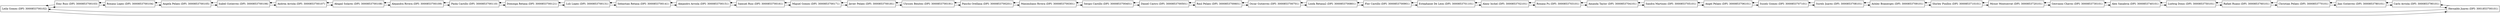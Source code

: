 digraph Clientes {
    rankdir=LR;
    node [shape=record];
    "Leila Gomez (DPI: 3000853700102)" [label="Leila Gomez (DPI: 3000853700102)"];
    "Leila Gomez (DPI: 3000853700102)" -> "Emy Ruiz (DPI: 3000853700103)" ;
    "Emy Ruiz (DPI: 3000853700103)" [label="Emy Ruiz (DPI: 3000853700103)"];
    "Emy Ruiz (DPI: 3000853700103)" -> "Roxana Lopez (DPI: 3000853700104)" ;
    "Emy Ruiz (DPI: 3000853700103)" -> "Leila Gomez (DPI: 3000853700102)" ;
    "Roxana Lopez (DPI: 3000853700104)" [label="Roxana Lopez (DPI: 3000853700104)"];
    "Roxana Lopez (DPI: 3000853700104)" -> "Angela Pelaez (DPI: 3000853700105)" ;
    "Roxana Lopez (DPI: 3000853700104)" -> "Emy Ruiz (DPI: 3000853700103)" ;
    "Angela Pelaez (DPI: 3000853700105)" [label="Angela Pelaez (DPI: 3000853700105)"];
    "Angela Pelaez (DPI: 3000853700105)" -> "Isabel Gutierrez (DPI: 3000853700106)" ;
    "Angela Pelaez (DPI: 3000853700105)" -> "Roxana Lopez (DPI: 3000853700104)" ;
    "Isabel Gutierrez (DPI: 3000853700106)" [label="Isabel Gutierrez (DPI: 3000853700106)"];
    "Isabel Gutierrez (DPI: 3000853700106)" -> "Andrea Arriola (DPI: 3000853700107)" ;
    "Isabel Gutierrez (DPI: 3000853700106)" -> "Angela Pelaez (DPI: 3000853700105)" ;
    "Andrea Arriola (DPI: 3000853700107)" [label="Andrea Arriola (DPI: 3000853700107)"];
    "Andrea Arriola (DPI: 3000853700107)" -> "Abigail Solares (DPI: 3000853700108)" ;
    "Andrea Arriola (DPI: 3000853700107)" -> "Isabel Gutierrez (DPI: 3000853700106)" ;
    "Abigail Solares (DPI: 3000853700108)" [label="Abigail Solares (DPI: 3000853700108)"];
    "Abigail Solares (DPI: 3000853700108)" -> "Alejandra Rivera (DPI: 3000853700109)" ;
    "Abigail Solares (DPI: 3000853700108)" -> "Andrea Arriola (DPI: 3000853700107)" ;
    "Alejandra Rivera (DPI: 3000853700109)" [label="Alejandra Rivera (DPI: 3000853700109)"];
    "Alejandra Rivera (DPI: 3000853700109)" -> "Paola Castillo (DPI: 3000853700110)" ;
    "Alejandra Rivera (DPI: 3000853700109)" -> "Abigail Solares (DPI: 3000853700108)" ;
    "Paola Castillo (DPI: 3000853700110)" [label="Paola Castillo (DPI: 3000853700110)"];
    "Paola Castillo (DPI: 3000853700110)" -> "Dominga Retana (DPI: 3000853700121)" ;
    "Paola Castillo (DPI: 3000853700110)" -> "Alejandra Rivera (DPI: 3000853700109)" ;
    "Dominga Retana (DPI: 3000853700121)" [label="Dominga Retana (DPI: 3000853700121)"];
    "Dominga Retana (DPI: 3000853700121)" -> "Luli Lopez (DPI: 3000853700131)" ;
    "Dominga Retana (DPI: 3000853700121)" -> "Paola Castillo (DPI: 3000853700110)" ;
    "Luli Lopez (DPI: 3000853700131)" [label="Luli Lopez (DPI: 3000853700131)"];
    "Luli Lopez (DPI: 3000853700131)" -> "Sebastian Retana (DPI: 3000853700141)" ;
    "Luli Lopez (DPI: 3000853700131)" -> "Dominga Retana (DPI: 3000853700121)" ;
    "Sebastian Retana (DPI: 3000853700141)" [label="Sebastian Retana (DPI: 3000853700141)"];
    "Sebastian Retana (DPI: 3000853700141)" -> "Alejandro Arriola (DPI: 3000853700151)" ;
    "Sebastian Retana (DPI: 3000853700141)" -> "Luli Lopez (DPI: 3000853700131)" ;
    "Alejandro Arriola (DPI: 3000853700151)" [label="Alejandro Arriola (DPI: 3000853700151)"];
    "Alejandro Arriola (DPI: 3000853700151)" -> "Samuel Ruiz (DPI: 3000853700161)" ;
    "Alejandro Arriola (DPI: 3000853700151)" -> "Sebastian Retana (DPI: 3000853700141)" ;
    "Samuel Ruiz (DPI: 3000853700161)" [label="Samuel Ruiz (DPI: 3000853700161)"];
    "Samuel Ruiz (DPI: 3000853700161)" -> "Miguel Gomez (DPI: 3000853700171)" ;
    "Samuel Ruiz (DPI: 3000853700161)" -> "Alejandro Arriola (DPI: 3000853700151)" ;
    "Miguel Gomez (DPI: 3000853700171)" [label="Miguel Gomez (DPI: 3000853700171)"];
    "Miguel Gomez (DPI: 3000853700171)" -> "Javier Pelaez (DPI: 3000853700181)" ;
    "Miguel Gomez (DPI: 3000853700171)" -> "Samuel Ruiz (DPI: 3000853700161)" ;
    "Javier Pelaez (DPI: 3000853700181)" [label="Javier Pelaez (DPI: 3000853700181)"];
    "Javier Pelaez (DPI: 3000853700181)" -> "Ulysses Benitez (DPI: 3000853700191)" ;
    "Javier Pelaez (DPI: 3000853700181)" -> "Miguel Gomez (DPI: 3000853700171)" ;
    "Ulysses Benitez (DPI: 3000853700191)" [label="Ulysses Benitez (DPI: 3000853700191)"];
    "Ulysses Benitez (DPI: 3000853700191)" -> "Pancho Orellana (DPI: 3000853700201)" ;
    "Ulysses Benitez (DPI: 3000853700191)" -> "Javier Pelaez (DPI: 3000853700181)" ;
    "Pancho Orellana (DPI: 3000853700201)" [label="Pancho Orellana (DPI: 3000853700201)"];
    "Pancho Orellana (DPI: 3000853700201)" -> "Maximiliano Rivera (DPI: 3000853700301)" ;
    "Pancho Orellana (DPI: 3000853700201)" -> "Ulysses Benitez (DPI: 3000853700191)" ;
    "Maximiliano Rivera (DPI: 3000853700301)" [label="Maximiliano Rivera (DPI: 3000853700301)"];
    "Maximiliano Rivera (DPI: 3000853700301)" -> "Sergio Castillo (DPI: 3000853700401)" ;
    "Maximiliano Rivera (DPI: 3000853700301)" -> "Pancho Orellana (DPI: 3000853700201)" ;
    "Sergio Castillo (DPI: 3000853700401)" [label="Sergio Castillo (DPI: 3000853700401)"];
    "Sergio Castillo (DPI: 3000853700401)" -> "Daniel Castro (DPI: 3000853700501)" ;
    "Sergio Castillo (DPI: 3000853700401)" -> "Maximiliano Rivera (DPI: 3000853700301)" ;
    "Daniel Castro (DPI: 3000853700501)" [label="Daniel Castro (DPI: 3000853700501)"];
    "Daniel Castro (DPI: 3000853700501)" -> "Raul Pelaez (DPI: 3000853700601)" ;
    "Daniel Castro (DPI: 3000853700501)" -> "Sergio Castillo (DPI: 3000853700401)" ;
    "Raul Pelaez (DPI: 3000853700601)" [label="Raul Pelaez (DPI: 3000853700601)"];
    "Raul Pelaez (DPI: 3000853700601)" -> "Oscar Gutierrez (DPI: 3000853700701)" ;
    "Raul Pelaez (DPI: 3000853700601)" -> "Daniel Castro (DPI: 3000853700501)" ;
    "Oscar Gutierrez (DPI: 3000853700701)" [label="Oscar Gutierrez (DPI: 3000853700701)"];
    "Oscar Gutierrez (DPI: 3000853700701)" -> "Linda Retana2 (DPI: 3000853700801)" ;
    "Oscar Gutierrez (DPI: 3000853700701)" -> "Raul Pelaez (DPI: 3000853700601)" ;
    "Linda Retana2 (DPI: 3000853700801)" [label="Linda Retana2 (DPI: 3000853700801)"];
    "Linda Retana2 (DPI: 3000853700801)" -> "Flor Castillo (DPI: 3000853700901)" ;
    "Linda Retana2 (DPI: 3000853700801)" -> "Oscar Gutierrez (DPI: 3000853700701)" ;
    "Flor Castillo (DPI: 3000853700901)" [label="Flor Castillo (DPI: 3000853700901)"];
    "Flor Castillo (DPI: 3000853700901)" -> "Estephanie De Leon (DPI: 3000853701101)" ;
    "Flor Castillo (DPI: 3000853700901)" -> "Linda Retana2 (DPI: 3000853700801)" ;
    "Estephanie De Leon (DPI: 3000853701101)" [label="Estephanie De Leon (DPI: 3000853701101)"];
    "Estephanie De Leon (DPI: 3000853701101)" -> "Alany Ixchel (DPI: 3000853702101)" ;
    "Estephanie De Leon (DPI: 3000853701101)" -> "Flor Castillo (DPI: 3000853700901)" ;
    "Alany Ixchel (DPI: 3000853702101)" [label="Alany Ixchel (DPI: 3000853702101)"];
    "Alany Ixchel (DPI: 3000853702101)" -> "Roxana Pu (DPI: 3000853703101)" ;
    "Alany Ixchel (DPI: 3000853702101)" -> "Estephanie De Leon (DPI: 3000853701101)" ;
    "Roxana Pu (DPI: 3000853703101)" [label="Roxana Pu (DPI: 3000853703101)"];
    "Roxana Pu (DPI: 3000853703101)" -> "Amanda Taylor (DPI: 3000853704101)" ;
    "Roxana Pu (DPI: 3000853703101)" -> "Alany Ixchel (DPI: 3000853702101)" ;
    "Amanda Taylor (DPI: 3000853704101)" [label="Amanda Taylor (DPI: 3000853704101)"];
    "Amanda Taylor (DPI: 3000853704101)" -> "Sandra Martinez (DPI: 3000853705101)" ;
    "Amanda Taylor (DPI: 3000853704101)" -> "Roxana Pu (DPI: 3000853703101)" ;
    "Sandra Martinez (DPI: 3000853705101)" [label="Sandra Martinez (DPI: 3000853705101)"];
    "Sandra Martinez (DPI: 3000853705101)" -> "Angel Pelaez (DPI: 3000853706101)" ;
    "Sandra Martinez (DPI: 3000853705101)" -> "Amanda Taylor (DPI: 3000853704101)" ;
    "Angel Pelaez (DPI: 3000853706101)" [label="Angel Pelaez (DPI: 3000853706101)"];
    "Angel Pelaez (DPI: 3000853706101)" -> "Susely Gomez (DPI: 3000853707101)" ;
    "Angel Pelaez (DPI: 3000853706101)" -> "Sandra Martinez (DPI: 3000853705101)" ;
    "Susely Gomez (DPI: 3000853707101)" [label="Susely Gomez (DPI: 3000853707101)"];
    "Susely Gomez (DPI: 3000853707101)" -> "Surely Juarez (DPI: 3000853708101)" ;
    "Susely Gomez (DPI: 3000853707101)" -> "Angel Pelaez (DPI: 3000853706101)" ;
    "Surely Juarez (DPI: 3000853708101)" [label="Surely Juarez (DPI: 3000853708101)"];
    "Surely Juarez (DPI: 3000853708101)" -> "Ashley Boanerges (DPI: 3000853709101)" ;
    "Surely Juarez (DPI: 3000853708101)" -> "Susely Gomez (DPI: 3000853707101)" ;
    "Ashley Boanerges (DPI: 3000853709101)" [label="Ashley Boanerges (DPI: 3000853709101)"];
    "Ashley Boanerges (DPI: 3000853709101)" -> "Shirley Pinillos (DPI: 3000853710101)" ;
    "Ashley Boanerges (DPI: 3000853709101)" -> "Surely Juarez (DPI: 3000853708101)" ;
    "Shirley Pinillos (DPI: 3000853710101)" [label="Shirley Pinillos (DPI: 3000853710101)"];
    "Shirley Pinillos (DPI: 3000853710101)" -> "Mynor Montserrat (DPI: 3000853720101)" ;
    "Shirley Pinillos (DPI: 3000853710101)" -> "Ashley Boanerges (DPI: 3000853709101)" ;
    "Mynor Montserrat (DPI: 3000853720101)" [label="Mynor Montserrat (DPI: 3000853720101)"];
    "Mynor Montserrat (DPI: 3000853720101)" -> "Geovanni Chavez (DPI: 3000853730101)" ;
    "Mynor Montserrat (DPI: 3000853720101)" -> "Shirley Pinillos (DPI: 3000853710101)" ;
    "Geovanni Chavez (DPI: 3000853730101)" [label="Geovanni Chavez (DPI: 3000853730101)"];
    "Geovanni Chavez (DPI: 3000853730101)" -> "Alex Sanabria (DPI: 3000853740101)" ;
    "Geovanni Chavez (DPI: 3000853730101)" -> "Mynor Montserrat (DPI: 3000853720101)" ;
    "Alex Sanabria (DPI: 3000853740101)" [label="Alex Sanabria (DPI: 3000853740101)"];
    "Alex Sanabria (DPI: 3000853740101)" -> "Ludwig Donis (DPI: 3000853750101)" ;
    "Alex Sanabria (DPI: 3000853740101)" -> "Geovanni Chavez (DPI: 3000853730101)" ;
    "Ludwig Donis (DPI: 3000853750101)" [label="Ludwig Donis (DPI: 3000853750101)"];
    "Ludwig Donis (DPI: 3000853750101)" -> "Rafael Ruano (DPI: 3000853760101)" ;
    "Ludwig Donis (DPI: 3000853750101)" -> "Alex Sanabria (DPI: 3000853740101)" ;
    "Rafael Ruano (DPI: 3000853760101)" [label="Rafael Ruano (DPI: 3000853760101)"];
    "Rafael Ruano (DPI: 3000853760101)" -> "Christian Pelaez (DPI: 3000853770101)" ;
    "Rafael Ruano (DPI: 3000853760101)" -> "Ludwig Donis (DPI: 3000853750101)" ;
    "Christian Pelaez (DPI: 3000853770101)" [label="Christian Pelaez (DPI: 3000853770101)"];
    "Christian Pelaez (DPI: 3000853770101)" -> "Jian Gutierrez (DPI: 3000853780101)" ;
    "Christian Pelaez (DPI: 3000853770101)" -> "Rafael Ruano (DPI: 3000853760101)" ;
    "Jian Gutierrez (DPI: 3000853780101)" [label="Jian Gutierrez (DPI: 3000853780101)"];
    "Jian Gutierrez (DPI: 3000853780101)" -> "Carlo Arriola (DPI: 3000853790101)" ;
    "Jian Gutierrez (DPI: 3000853780101)" -> "Christian Pelaez (DPI: 3000853770101)" ;
    "Carlo Arriola (DPI: 3000853790101)" [label="Carlo Arriola (DPI: 3000853790101)"];
    "Carlo Arriola (DPI: 3000853790101)" -> "Hernaldo Juarez (DPI: 3001853700101)" ;
    "Carlo Arriola (DPI: 3000853790101)" -> "Jian Gutierrez (DPI: 3000853780101)" ;
    "Hernaldo Juarez (DPI: 3001853700101)" [label="Hernaldo Juarez (DPI: 3001853700101)"];
    "Hernaldo Juarez (DPI: 3001853700101)" -> "Carlo Arriola (DPI: 3000853790101)" ;
    "Leila Gomez (DPI: 3000853700102)" -> "Hernaldo Juarez (DPI: 3001853700101)" ;
    "Hernaldo Juarez (DPI: 3001853700101)" -> "Leila Gomez (DPI: 3000853700102)" ;
}
